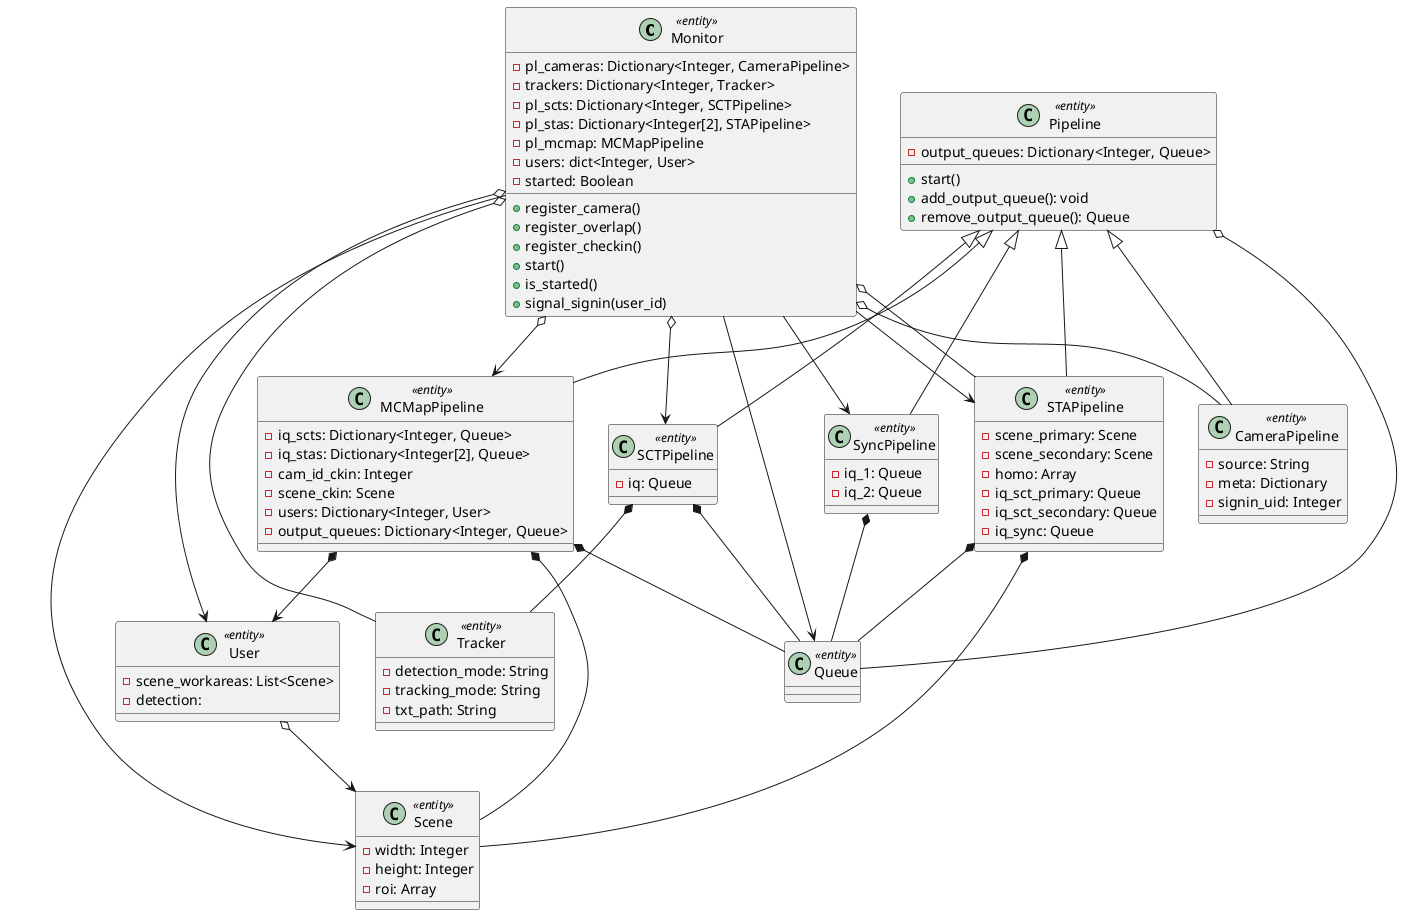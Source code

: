 @startuml

class Monitor <<entity>> {
    - pl_cameras: Dictionary<Integer, CameraPipeline>
    - trackers: Dictionary<Integer, Tracker>
    - pl_scts: Dictionary<Integer, SCTPipeline>
    - pl_stas: Dictionary<Integer[2], STAPipeline>
    - pl_mcmap: MCMapPipeline
    - users: dict<Integer, User>
    - started: Boolean

    + register_camera()
    + register_overlap()
    + register_checkin()
    + start()
    + is_started()
    + signal_signin(user_id)
}

class Queue <<entity>>

class Tracker <<entity>> {
    - detection_mode: String
    - tracking_mode: String
    - txt_path: String
}

class SCTPipeline <<entity>> {
    - iq: Queue
}

class Pipeline <<entity>> {
    - output_queues: Dictionary<Integer, Queue>

    + start()
    + add_output_queue(): void
    + remove_output_queue(): Queue
}

class CameraPipeline <<entity>> {
    - source: String
    - meta: Dictionary
    - signin_uid: Integer
}

class SyncPipeline <<entity>> {
    - iq_1: Queue
    - iq_2: Queue
}

class STAPipeline <<entity>> {
    - scene_primary: Scene
    - scene_secondary: Scene
    - homo: Array
    - iq_sct_primary: Queue
    - iq_sct_secondary: Queue
    - iq_sync: Queue
}

class MCMapPipeline <<entity>> {
    - iq_scts: Dictionary<Integer, Queue>
    - iq_stas: Dictionary<Integer[2], Queue>
    - cam_id_ckin: Integer
    - scene_ckin: Scene
    - users: Dictionary<Integer, User>
    - output_queues: Dictionary<Integer, Queue>
}

class Scene <<entity>> {
    - width: Integer
    - height: Integer
    - roi: Array
}

class User <<entity>> {
    - scene_workareas: List<Scene>
    - detection: 
}

Monitor o-- CameraPipeline
Monitor o-- Tracker
Monitor o--> SCTPipeline
Pipeline <|-down- CameraPipeline
Pipeline <|-down- SCTPipeline
Pipeline <|-down- SyncPipeline
Pipeline <|-down- STAPipeline
Pipeline <|-down- MCMapPipeline
Pipeline o-- Queue
Monitor -> Queue
Monitor -> Scene
Monitor -> SyncPipeline
Monitor -> STAPipeline
Monitor o-- STAPipeline
Monitor o--> MCMapPipeline
Monitor o--> User
SCTPipeline *-- Queue
SCTPipeline *-- Tracker
SyncPipeline *-- Queue
STAPipeline *-- Queue
STAPipeline *-- Scene
MCMapPipeline *-- Queue
MCMapPipeline *-- Scene
MCMapPipeline *--> User
User o--> Scene

@enduml